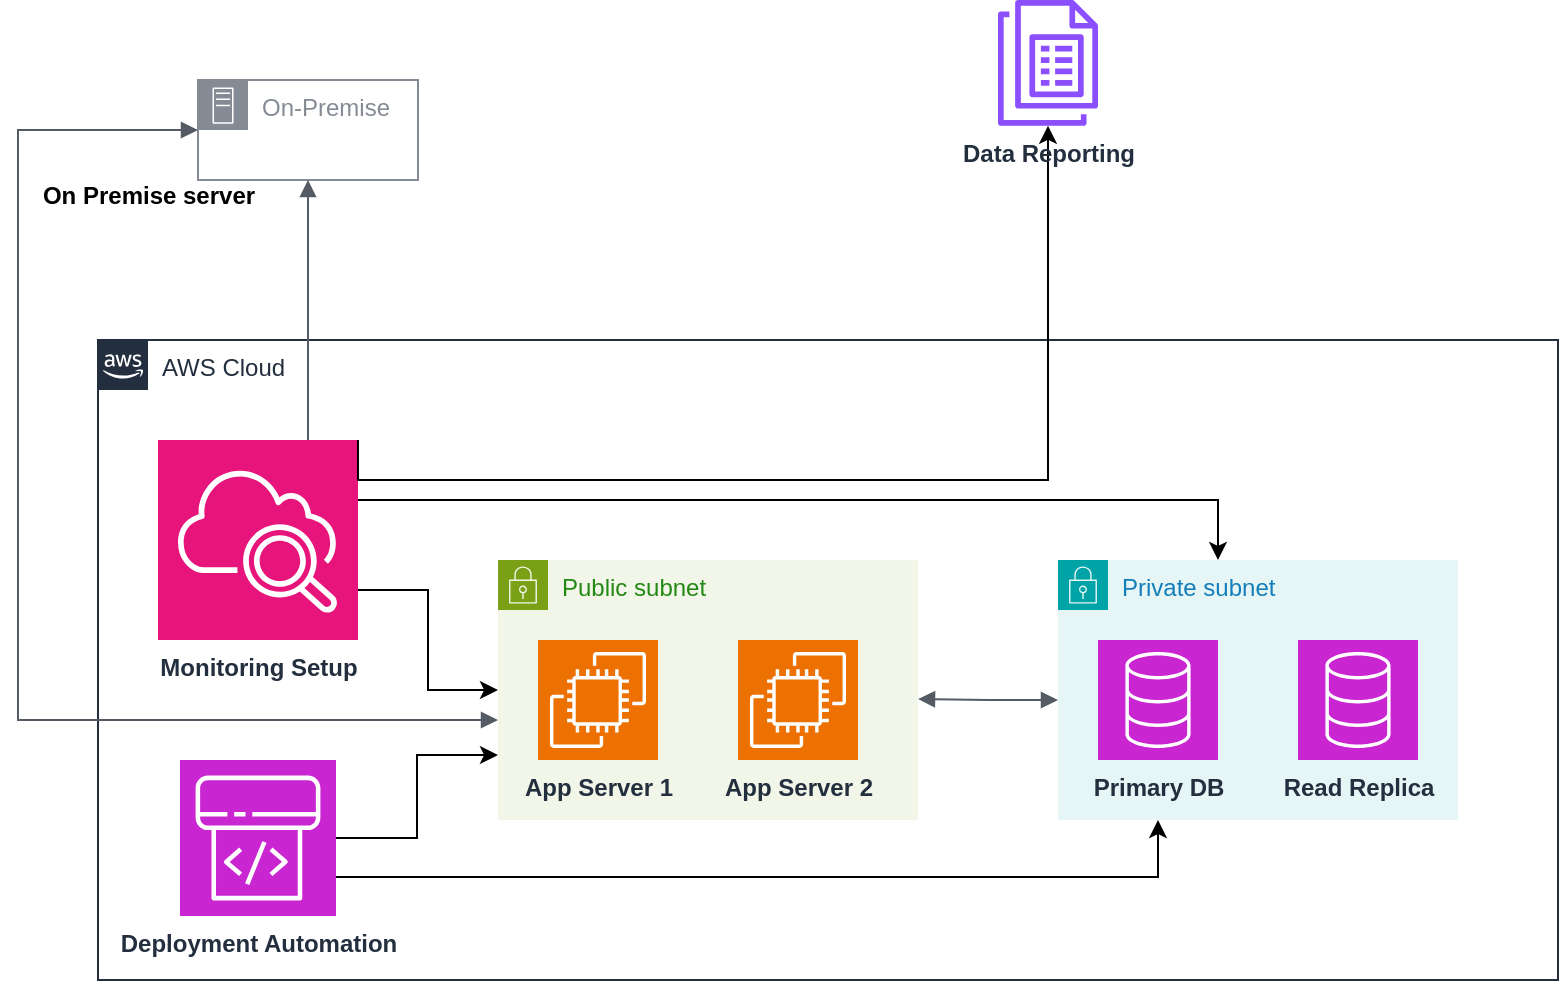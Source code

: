 <mxfile version="24.7.17">
  <diagram name="Page-1" id="A8I-ztbbOM1gr2UqcQ80">
    <mxGraphModel dx="1050" dy="1665" grid="1" gridSize="10" guides="1" tooltips="1" connect="1" arrows="1" fold="1" page="1" pageScale="1" pageWidth="850" pageHeight="1100" math="0" shadow="0">
      <root>
        <mxCell id="0" />
        <mxCell id="1" parent="0" />
        <mxCell id="CrqyeUx8lsDyU1FMCOJ2-1" value="AWS Cloud" style="points=[[0,0],[0.25,0],[0.5,0],[0.75,0],[1,0],[1,0.25],[1,0.5],[1,0.75],[1,1],[0.75,1],[0.5,1],[0.25,1],[0,1],[0,0.75],[0,0.5],[0,0.25]];outlineConnect=0;gradientColor=none;html=1;whiteSpace=wrap;fontSize=12;fontStyle=0;container=1;pointerEvents=0;collapsible=0;recursiveResize=0;shape=mxgraph.aws4.group;grIcon=mxgraph.aws4.group_aws_cloud_alt;strokeColor=#232F3E;fillColor=none;verticalAlign=top;align=left;spacingLeft=30;fontColor=#232F3E;dashed=0;" vertex="1" parent="1">
          <mxGeometry x="80" y="160" width="730" height="320" as="geometry" />
        </mxCell>
        <mxCell id="CrqyeUx8lsDyU1FMCOJ2-23" style="edgeStyle=orthogonalEdgeStyle;rounded=0;orthogonalLoop=1;jettySize=auto;html=1;" edge="1" parent="CrqyeUx8lsDyU1FMCOJ2-1" source="CrqyeUx8lsDyU1FMCOJ2-2" target="CrqyeUx8lsDyU1FMCOJ2-4">
          <mxGeometry relative="1" as="geometry">
            <Array as="points">
              <mxPoint x="560" y="80" />
            </Array>
          </mxGeometry>
        </mxCell>
        <mxCell id="CrqyeUx8lsDyU1FMCOJ2-24" style="edgeStyle=orthogonalEdgeStyle;rounded=0;orthogonalLoop=1;jettySize=auto;html=1;exitX=1;exitY=0.75;exitDx=0;exitDy=0;exitPerimeter=0;entryX=0;entryY=0.5;entryDx=0;entryDy=0;" edge="1" parent="CrqyeUx8lsDyU1FMCOJ2-1" source="CrqyeUx8lsDyU1FMCOJ2-2" target="CrqyeUx8lsDyU1FMCOJ2-3">
          <mxGeometry relative="1" as="geometry" />
        </mxCell>
        <mxCell id="CrqyeUx8lsDyU1FMCOJ2-2" value="&lt;b&gt;Monitoring Setup&lt;/b&gt;" style="sketch=0;points=[[0,0,0],[0.25,0,0],[0.5,0,0],[0.75,0,0],[1,0,0],[0,1,0],[0.25,1,0],[0.5,1,0],[0.75,1,0],[1,1,0],[0,0.25,0],[0,0.5,0],[0,0.75,0],[1,0.25,0],[1,0.5,0],[1,0.75,0]];points=[[0,0,0],[0.25,0,0],[0.5,0,0],[0.75,0,0],[1,0,0],[0,1,0],[0.25,1,0],[0.5,1,0],[0.75,1,0],[1,1,0],[0,0.25,0],[0,0.5,0],[0,0.75,0],[1,0.25,0],[1,0.5,0],[1,0.75,0]];outlineConnect=0;fontColor=#232F3E;fillColor=#E7157B;strokeColor=#ffffff;dashed=0;verticalLabelPosition=bottom;verticalAlign=top;align=center;html=1;fontSize=12;fontStyle=0;aspect=fixed;shape=mxgraph.aws4.resourceIcon;resIcon=mxgraph.aws4.cloudwatch_2;" vertex="1" parent="CrqyeUx8lsDyU1FMCOJ2-1">
          <mxGeometry x="30" y="50" width="100" height="100" as="geometry" />
        </mxCell>
        <mxCell id="CrqyeUx8lsDyU1FMCOJ2-4" value="Private subnet" style="points=[[0,0],[0.25,0],[0.5,0],[0.75,0],[1,0],[1,0.25],[1,0.5],[1,0.75],[1,1],[0.75,1],[0.5,1],[0.25,1],[0,1],[0,0.75],[0,0.5],[0,0.25]];outlineConnect=0;gradientColor=none;html=1;whiteSpace=wrap;fontSize=12;fontStyle=0;container=1;pointerEvents=0;collapsible=0;recursiveResize=0;shape=mxgraph.aws4.group;grIcon=mxgraph.aws4.group_security_group;grStroke=0;strokeColor=#00A4A6;fillColor=#E6F6F7;verticalAlign=top;align=left;spacingLeft=30;fontColor=#147EBA;dashed=0;" vertex="1" parent="CrqyeUx8lsDyU1FMCOJ2-1">
          <mxGeometry x="480" y="110" width="200" height="130" as="geometry" />
        </mxCell>
        <mxCell id="CrqyeUx8lsDyU1FMCOJ2-10" value="&lt;b&gt;Primary DB&lt;/b&gt;" style="sketch=0;points=[[0,0,0],[0.25,0,0],[0.5,0,0],[0.75,0,0],[1,0,0],[0,1,0],[0.25,1,0],[0.5,1,0],[0.75,1,0],[1,1,0],[0,0.25,0],[0,0.5,0],[0,0.75,0],[1,0.25,0],[1,0.5,0],[1,0.75,0]];outlineConnect=0;fontColor=#232F3E;fillColor=#C925D1;strokeColor=#ffffff;dashed=0;verticalLabelPosition=bottom;verticalAlign=top;align=center;html=1;fontSize=12;fontStyle=0;aspect=fixed;shape=mxgraph.aws4.resourceIcon;resIcon=mxgraph.aws4.database;" vertex="1" parent="CrqyeUx8lsDyU1FMCOJ2-4">
          <mxGeometry x="20" y="40" width="60" height="60" as="geometry" />
        </mxCell>
        <mxCell id="CrqyeUx8lsDyU1FMCOJ2-12" value="&lt;b&gt;Read Replica&lt;/b&gt;" style="sketch=0;points=[[0,0,0],[0.25,0,0],[0.5,0,0],[0.75,0,0],[1,0,0],[0,1,0],[0.25,1,0],[0.5,1,0],[0.75,1,0],[1,1,0],[0,0.25,0],[0,0.5,0],[0,0.75,0],[1,0.25,0],[1,0.5,0],[1,0.75,0]];outlineConnect=0;fontColor=#232F3E;fillColor=#C925D1;strokeColor=#ffffff;dashed=0;verticalLabelPosition=bottom;verticalAlign=top;align=center;html=1;fontSize=12;fontStyle=0;aspect=fixed;shape=mxgraph.aws4.resourceIcon;resIcon=mxgraph.aws4.database;" vertex="1" parent="CrqyeUx8lsDyU1FMCOJ2-4">
          <mxGeometry x="120" y="40" width="60" height="60" as="geometry" />
        </mxCell>
        <mxCell id="CrqyeUx8lsDyU1FMCOJ2-20" value="" style="edgeStyle=orthogonalEdgeStyle;html=1;endArrow=block;elbow=vertical;startArrow=block;startFill=1;endFill=1;strokeColor=#545B64;rounded=0;" edge="1" parent="CrqyeUx8lsDyU1FMCOJ2-4">
          <mxGeometry width="100" relative="1" as="geometry">
            <mxPoint x="-70" y="69.5" as="sourcePoint" />
            <mxPoint y="70" as="targetPoint" />
          </mxGeometry>
        </mxCell>
        <mxCell id="CrqyeUx8lsDyU1FMCOJ2-3" value="Public subnet" style="points=[[0,0],[0.25,0],[0.5,0],[0.75,0],[1,0],[1,0.25],[1,0.5],[1,0.75],[1,1],[0.75,1],[0.5,1],[0.25,1],[0,1],[0,0.75],[0,0.5],[0,0.25]];outlineConnect=0;gradientColor=none;html=1;whiteSpace=wrap;fontSize=12;fontStyle=0;container=1;pointerEvents=0;collapsible=0;recursiveResize=0;shape=mxgraph.aws4.group;grIcon=mxgraph.aws4.group_security_group;grStroke=0;strokeColor=#7AA116;fillColor=#F2F6E8;verticalAlign=top;align=left;spacingLeft=30;fontColor=#248814;dashed=0;" vertex="1" parent="CrqyeUx8lsDyU1FMCOJ2-1">
          <mxGeometry x="200" y="110" width="210" height="130" as="geometry" />
        </mxCell>
        <mxCell id="CrqyeUx8lsDyU1FMCOJ2-6" value="&lt;b&gt;App Server 1&lt;/b&gt;" style="sketch=0;points=[[0,0,0],[0.25,0,0],[0.5,0,0],[0.75,0,0],[1,0,0],[0,1,0],[0.25,1,0],[0.5,1,0],[0.75,1,0],[1,1,0],[0,0.25,0],[0,0.5,0],[0,0.75,0],[1,0.25,0],[1,0.5,0],[1,0.75,0]];outlineConnect=0;fontColor=#232F3E;fillColor=#ED7100;strokeColor=#ffffff;dashed=0;verticalLabelPosition=bottom;verticalAlign=top;align=center;html=1;fontSize=12;fontStyle=0;aspect=fixed;shape=mxgraph.aws4.resourceIcon;resIcon=mxgraph.aws4.ec2;" vertex="1" parent="CrqyeUx8lsDyU1FMCOJ2-3">
          <mxGeometry x="20" y="40" width="60" height="60" as="geometry" />
        </mxCell>
        <mxCell id="CrqyeUx8lsDyU1FMCOJ2-7" value="&lt;b&gt;App Server 2&lt;/b&gt;" style="sketch=0;points=[[0,0,0],[0.25,0,0],[0.5,0,0],[0.75,0,0],[1,0,0],[0,1,0],[0.25,1,0],[0.5,1,0],[0.75,1,0],[1,1,0],[0,0.25,0],[0,0.5,0],[0,0.75,0],[1,0.25,0],[1,0.5,0],[1,0.75,0]];outlineConnect=0;fontColor=#232F3E;fillColor=#ED7100;strokeColor=#ffffff;dashed=0;verticalLabelPosition=bottom;verticalAlign=top;align=center;html=1;fontSize=12;fontStyle=0;aspect=fixed;shape=mxgraph.aws4.resourceIcon;resIcon=mxgraph.aws4.ec2;" vertex="1" parent="CrqyeUx8lsDyU1FMCOJ2-3">
          <mxGeometry x="120" y="40" width="60" height="60" as="geometry" />
        </mxCell>
        <mxCell id="CrqyeUx8lsDyU1FMCOJ2-25" value="" style="edgeStyle=orthogonalEdgeStyle;rounded=0;orthogonalLoop=1;jettySize=auto;html=1;entryX=0;entryY=0.75;entryDx=0;entryDy=0;" edge="1" parent="CrqyeUx8lsDyU1FMCOJ2-1" source="CrqyeUx8lsDyU1FMCOJ2-19" target="CrqyeUx8lsDyU1FMCOJ2-3">
          <mxGeometry relative="1" as="geometry" />
        </mxCell>
        <mxCell id="CrqyeUx8lsDyU1FMCOJ2-26" style="edgeStyle=orthogonalEdgeStyle;rounded=0;orthogonalLoop=1;jettySize=auto;html=1;exitX=1;exitY=0.75;exitDx=0;exitDy=0;exitPerimeter=0;entryX=0.25;entryY=1;entryDx=0;entryDy=0;" edge="1" parent="CrqyeUx8lsDyU1FMCOJ2-1" source="CrqyeUx8lsDyU1FMCOJ2-19" target="CrqyeUx8lsDyU1FMCOJ2-4">
          <mxGeometry relative="1" as="geometry" />
        </mxCell>
        <mxCell id="CrqyeUx8lsDyU1FMCOJ2-19" value="&lt;b&gt;Deployment Automation&lt;/b&gt;" style="sketch=0;points=[[0,0,0],[0.25,0,0],[0.5,0,0],[0.75,0,0],[1,0,0],[0,1,0],[0.25,1,0],[0.5,1,0],[0.75,1,0],[1,1,0],[0,0.25,0],[0,0.5,0],[0,0.75,0],[1,0.25,0],[1,0.5,0],[1,0.75,0]];outlineConnect=0;fontColor=#232F3E;fillColor=#C925D1;strokeColor=#ffffff;dashed=0;verticalLabelPosition=bottom;verticalAlign=top;align=center;html=1;fontSize=12;fontStyle=0;aspect=fixed;shape=mxgraph.aws4.resourceIcon;resIcon=mxgraph.aws4.codepipeline;" vertex="1" parent="CrqyeUx8lsDyU1FMCOJ2-1">
          <mxGeometry x="41" y="210" width="78" height="78" as="geometry" />
        </mxCell>
        <mxCell id="CrqyeUx8lsDyU1FMCOJ2-35" style="edgeStyle=orthogonalEdgeStyle;rounded=0;orthogonalLoop=1;jettySize=auto;html=1;exitX=1;exitY=0;exitDx=0;exitDy=0;exitPerimeter=0;" edge="1" parent="CrqyeUx8lsDyU1FMCOJ2-1" source="CrqyeUx8lsDyU1FMCOJ2-2" target="CrqyeUx8lsDyU1FMCOJ2-16">
          <mxGeometry relative="1" as="geometry">
            <Array as="points">
              <mxPoint x="130" y="70" />
              <mxPoint x="475" y="70" />
            </Array>
          </mxGeometry>
        </mxCell>
        <mxCell id="CrqyeUx8lsDyU1FMCOJ2-15" value="On-Premise" style="sketch=0;outlineConnect=0;gradientColor=none;html=1;whiteSpace=wrap;fontSize=12;fontStyle=0;shape=mxgraph.aws4.group;grIcon=mxgraph.aws4.group_on_premise;strokeColor=#858B94;fillColor=none;verticalAlign=top;align=left;spacingLeft=30;fontColor=#858B94;dashed=0;" vertex="1" parent="1">
          <mxGeometry x="130" y="30" width="110" height="50" as="geometry" />
        </mxCell>
        <mxCell id="CrqyeUx8lsDyU1FMCOJ2-16" value="&lt;b&gt;Data Reporting&lt;/b&gt;" style="sketch=0;outlineConnect=0;fontColor=#232F3E;gradientColor=none;fillColor=#8C4FFF;strokeColor=none;dashed=0;verticalLabelPosition=bottom;verticalAlign=top;align=center;html=1;fontSize=12;fontStyle=0;aspect=fixed;pointerEvents=1;shape=mxgraph.aws4.quicksight_paginated_reports;" vertex="1" parent="1">
          <mxGeometry x="530" y="-10" width="50" height="62.9" as="geometry" />
        </mxCell>
        <mxCell id="CrqyeUx8lsDyU1FMCOJ2-17" value="&lt;b&gt;On Premise server&lt;/b&gt;" style="text;html=1;align=center;verticalAlign=middle;resizable=0;points=[];autosize=1;strokeColor=none;fillColor=none;" vertex="1" parent="1">
          <mxGeometry x="40" y="72.9" width="130" height="30" as="geometry" />
        </mxCell>
        <mxCell id="CrqyeUx8lsDyU1FMCOJ2-33" value="" style="edgeStyle=orthogonalEdgeStyle;html=1;endArrow=none;elbow=vertical;startArrow=block;startFill=1;strokeColor=#545B64;rounded=0;entryX=0.75;entryY=0;entryDx=0;entryDy=0;entryPerimeter=0;" edge="1" parent="1" source="CrqyeUx8lsDyU1FMCOJ2-15" target="CrqyeUx8lsDyU1FMCOJ2-2">
          <mxGeometry width="100" relative="1" as="geometry">
            <mxPoint x="170" y="80" as="sourcePoint" />
            <mxPoint x="270" y="80" as="targetPoint" />
          </mxGeometry>
        </mxCell>
        <mxCell id="CrqyeUx8lsDyU1FMCOJ2-34" value="" style="edgeStyle=orthogonalEdgeStyle;html=1;endArrow=block;elbow=vertical;startArrow=block;startFill=1;endFill=1;strokeColor=#545B64;rounded=0;" edge="1" parent="1" source="CrqyeUx8lsDyU1FMCOJ2-15">
          <mxGeometry width="100" relative="1" as="geometry">
            <mxPoint x="370" y="260" as="sourcePoint" />
            <mxPoint x="280" y="350" as="targetPoint" />
            <Array as="points">
              <mxPoint x="40" y="55" />
              <mxPoint x="40" y="350" />
              <mxPoint x="280" y="350" />
            </Array>
          </mxGeometry>
        </mxCell>
      </root>
    </mxGraphModel>
  </diagram>
</mxfile>
